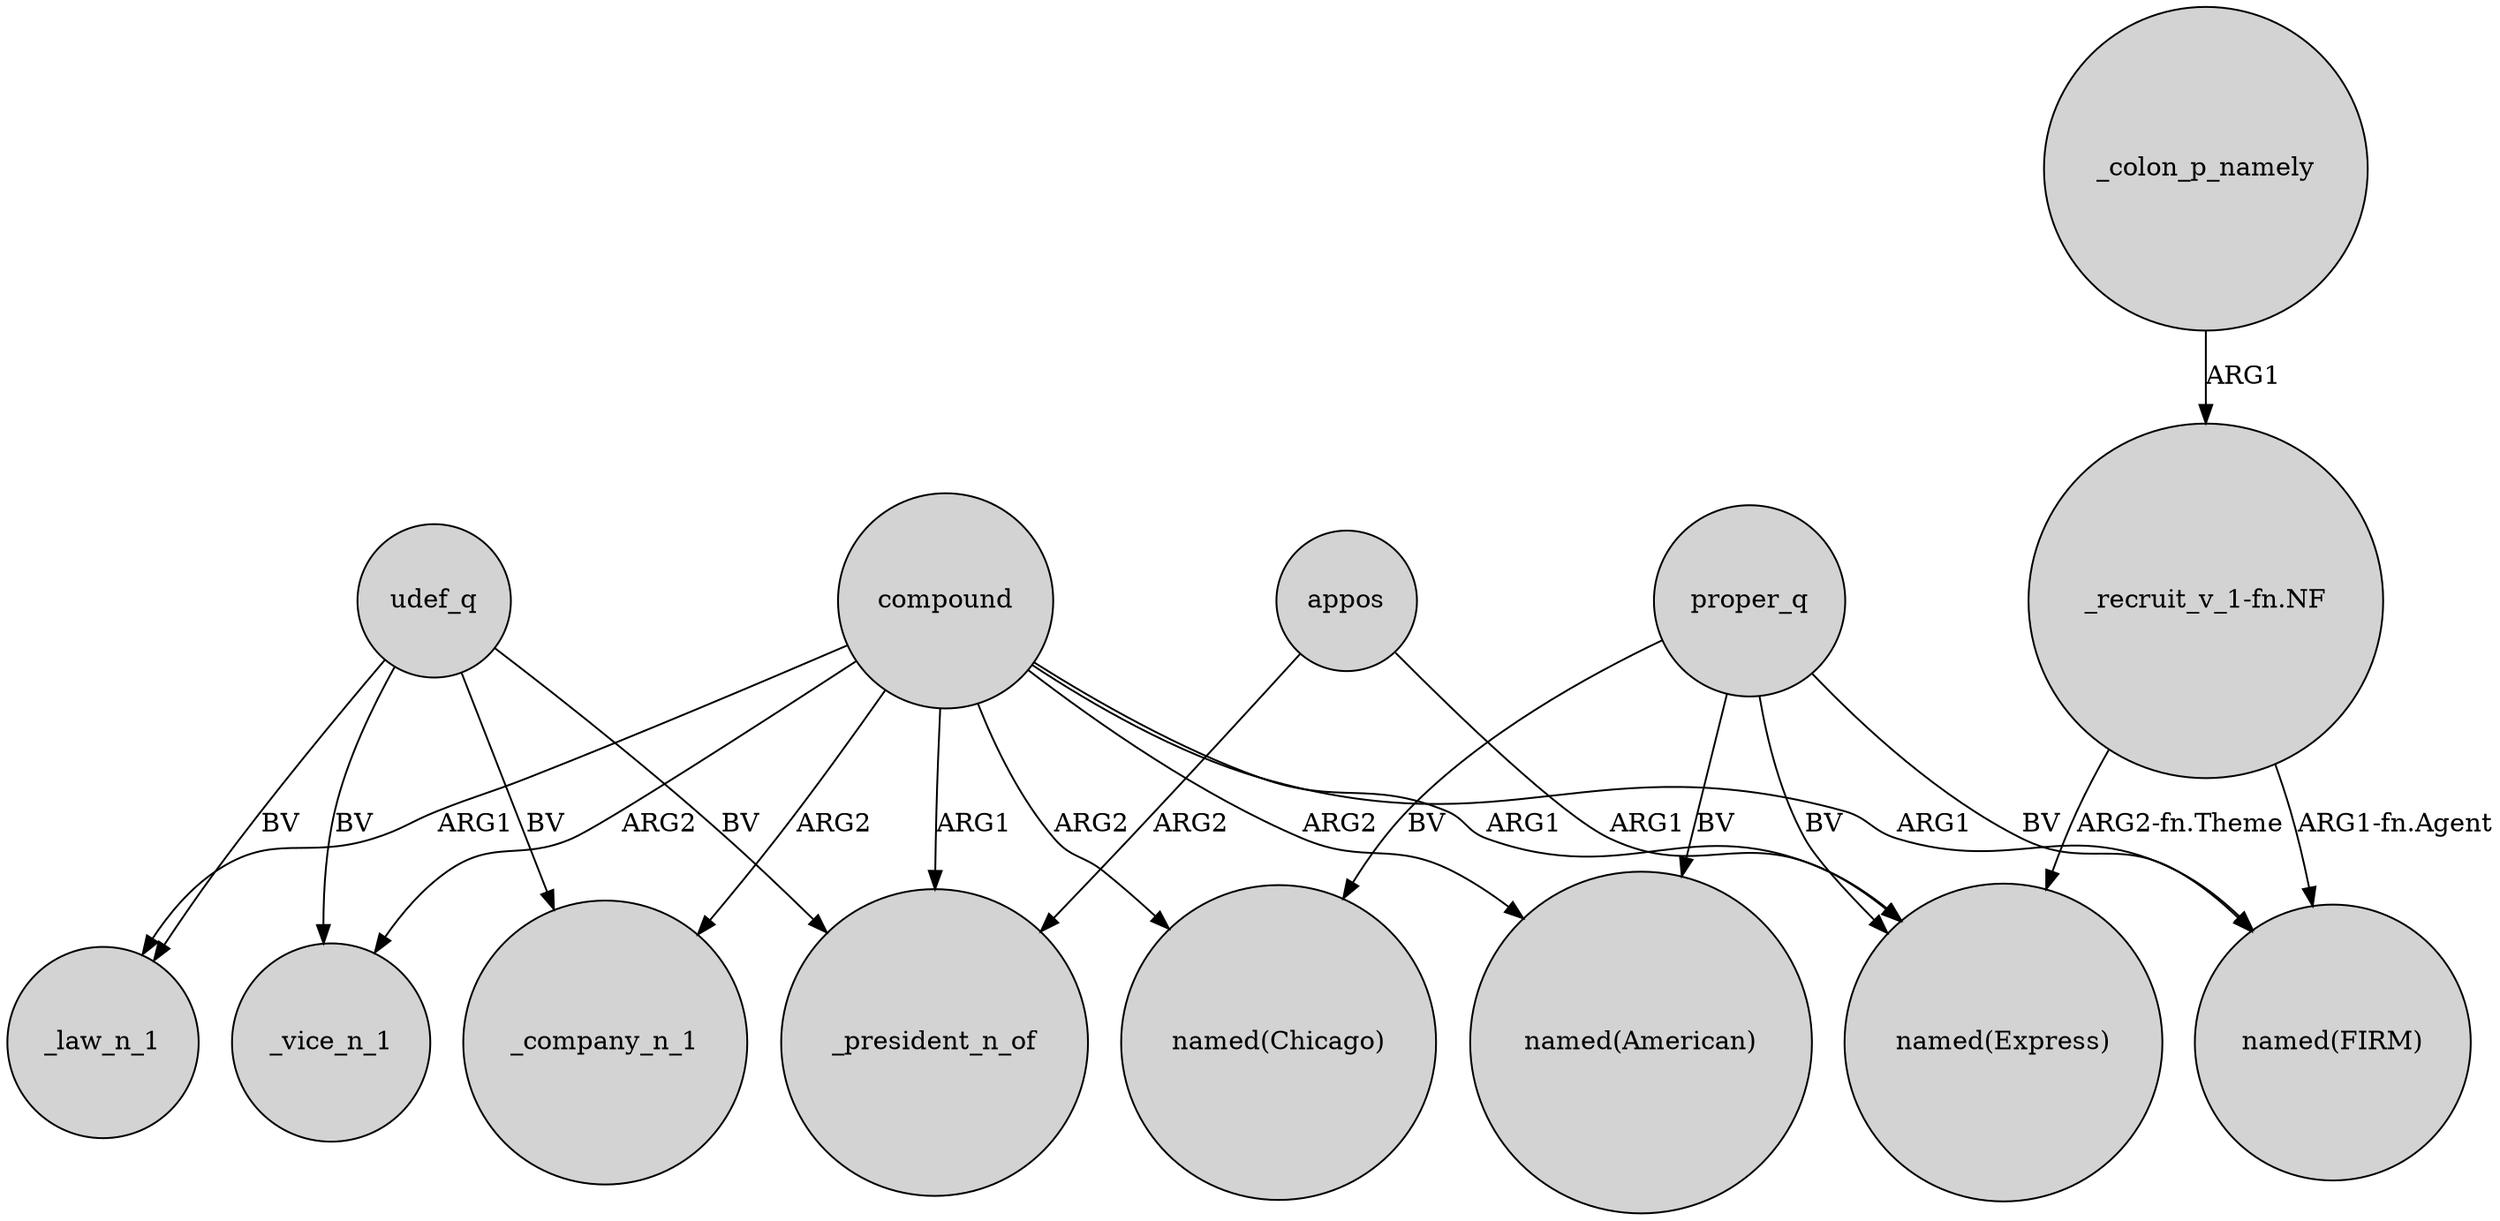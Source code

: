 digraph {
	node [shape=circle style=filled]
	compound -> _vice_n_1 [label=ARG2]
	proper_q -> "named(Chicago)" [label=BV]
	proper_q -> "named(American)" [label=BV]
	proper_q -> "named(Express)" [label=BV]
	"_recruit_v_1-fn.NF" -> "named(Express)" [label="ARG2-fn.Theme"]
	compound -> _company_n_1 [label=ARG2]
	compound -> "named(Express)" [label=ARG1]
	udef_q -> _law_n_1 [label=BV]
	_colon_p_namely -> "_recruit_v_1-fn.NF" [label=ARG1]
	compound -> "named(Chicago)" [label=ARG2]
	udef_q -> _vice_n_1 [label=BV]
	compound -> "named(American)" [label=ARG2]
	"_recruit_v_1-fn.NF" -> "named(FIRM)" [label="ARG1-fn.Agent"]
	appos -> _president_n_of [label=ARG2]
	compound -> _president_n_of [label=ARG1]
	udef_q -> _president_n_of [label=BV]
	appos -> "named(Express)" [label=ARG1]
	compound -> "named(FIRM)" [label=ARG1]
	proper_q -> "named(FIRM)" [label=BV]
	compound -> _law_n_1 [label=ARG1]
	udef_q -> _company_n_1 [label=BV]
}
